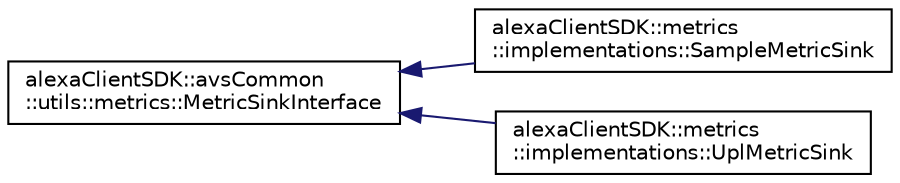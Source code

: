 digraph "Graphical Class Hierarchy"
{
 // LATEX_PDF_SIZE
  edge [fontname="Helvetica",fontsize="10",labelfontname="Helvetica",labelfontsize="10"];
  node [fontname="Helvetica",fontsize="10",shape=record];
  rankdir="LR";
  Node0 [label="alexaClientSDK::avsCommon\l::utils::metrics::MetricSinkInterface",height=0.2,width=0.4,color="black", fillcolor="white", style="filled",URL="$classalexa_client_s_d_k_1_1avs_common_1_1utils_1_1metrics_1_1_metric_sink_interface.html",tooltip=" "];
  Node0 -> Node1 [dir="back",color="midnightblue",fontsize="10",style="solid",fontname="Helvetica"];
  Node1 [label="alexaClientSDK::metrics\l::implementations::SampleMetricSink",height=0.2,width=0.4,color="black", fillcolor="white", style="filled",URL="$classalexa_client_s_d_k_1_1metrics_1_1implementations_1_1_sample_metric_sink.html",tooltip=" "];
  Node0 -> Node2 [dir="back",color="midnightblue",fontsize="10",style="solid",fontname="Helvetica"];
  Node2 [label="alexaClientSDK::metrics\l::implementations::UplMetricSink",height=0.2,width=0.4,color="black", fillcolor="white", style="filled",URL="$classalexa_client_s_d_k_1_1metrics_1_1implementations_1_1_upl_metric_sink.html",tooltip=" "];
}

